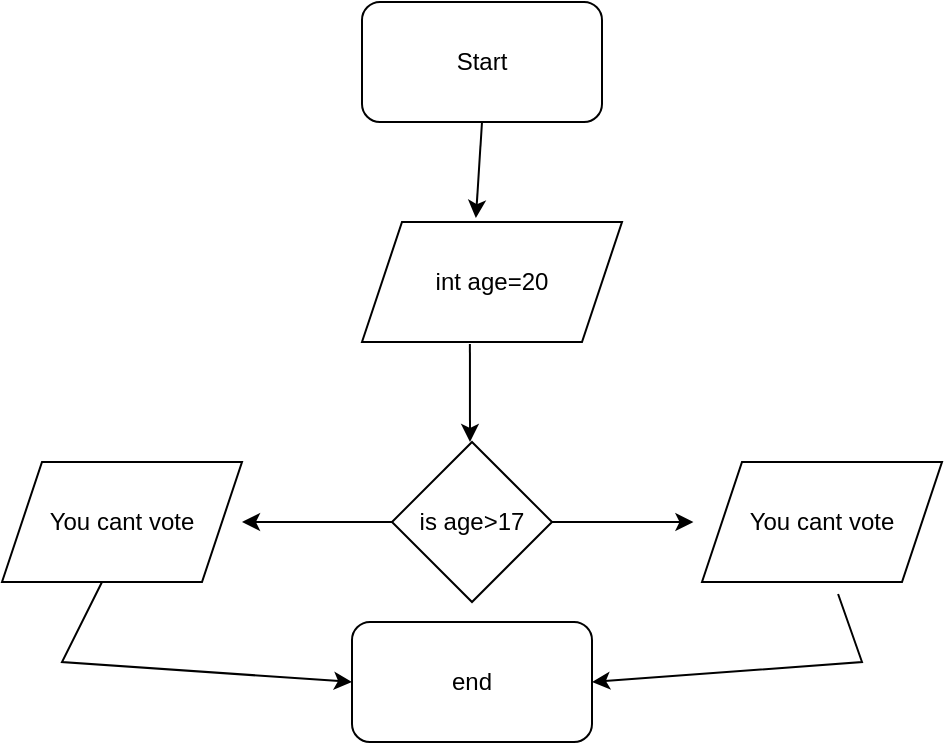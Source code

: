<mxfile version="20.4.1" type="github">
  <diagram id="4Gk-r4VhsQIBWkwSeejy" name="Page-1">
    <mxGraphModel dx="868" dy="474" grid="1" gridSize="10" guides="1" tooltips="1" connect="1" arrows="1" fold="1" page="1" pageScale="1" pageWidth="850" pageHeight="1100" math="0" shadow="0">
      <root>
        <mxCell id="0" />
        <mxCell id="1" parent="0" />
        <mxCell id="OJUEyB1cuBqhLDd4dxzD-3" value="Start" style="rounded=1;whiteSpace=wrap;html=1;" vertex="1" parent="1">
          <mxGeometry x="330" y="30" width="120" height="60" as="geometry" />
        </mxCell>
        <mxCell id="OJUEyB1cuBqhLDd4dxzD-4" value="" style="endArrow=classic;html=1;rounded=0;exitX=0.5;exitY=1;exitDx=0;exitDy=0;entryX=0.438;entryY=-0.033;entryDx=0;entryDy=0;entryPerimeter=0;" edge="1" parent="1" source="OJUEyB1cuBqhLDd4dxzD-3" target="OJUEyB1cuBqhLDd4dxzD-5">
          <mxGeometry width="50" height="50" relative="1" as="geometry">
            <mxPoint x="380" y="140" as="sourcePoint" />
            <mxPoint x="390" y="130" as="targetPoint" />
          </mxGeometry>
        </mxCell>
        <mxCell id="OJUEyB1cuBqhLDd4dxzD-5" value="int age=20" style="shape=parallelogram;perimeter=parallelogramPerimeter;whiteSpace=wrap;html=1;fixedSize=1;" vertex="1" parent="1">
          <mxGeometry x="330" y="140" width="130" height="60" as="geometry" />
        </mxCell>
        <mxCell id="OJUEyB1cuBqhLDd4dxzD-6" value="" style="endArrow=classic;html=1;rounded=0;exitX=0.415;exitY=1.017;exitDx=0;exitDy=0;exitPerimeter=0;" edge="1" parent="1" source="OJUEyB1cuBqhLDd4dxzD-5">
          <mxGeometry width="50" height="50" relative="1" as="geometry">
            <mxPoint x="370" y="250" as="sourcePoint" />
            <mxPoint x="384" y="250" as="targetPoint" />
          </mxGeometry>
        </mxCell>
        <mxCell id="OJUEyB1cuBqhLDd4dxzD-7" value="is age&amp;gt;17" style="rhombus;whiteSpace=wrap;html=1;" vertex="1" parent="1">
          <mxGeometry x="345" y="250" width="80" height="80" as="geometry" />
        </mxCell>
        <mxCell id="OJUEyB1cuBqhLDd4dxzD-9" value="" style="endArrow=classic;html=1;rounded=0;" edge="1" parent="1" source="OJUEyB1cuBqhLDd4dxzD-7">
          <mxGeometry width="50" height="50" relative="1" as="geometry">
            <mxPoint x="425" y="340" as="sourcePoint" />
            <mxPoint x="495.711" y="290" as="targetPoint" />
          </mxGeometry>
        </mxCell>
        <mxCell id="OJUEyB1cuBqhLDd4dxzD-10" value="You cant vote" style="shape=parallelogram;perimeter=parallelogramPerimeter;whiteSpace=wrap;html=1;fixedSize=1;" vertex="1" parent="1">
          <mxGeometry x="500" y="260" width="120" height="60" as="geometry" />
        </mxCell>
        <mxCell id="OJUEyB1cuBqhLDd4dxzD-12" value="" style="endArrow=classic;html=1;rounded=0;exitX=0;exitY=0.5;exitDx=0;exitDy=0;" edge="1" parent="1" source="OJUEyB1cuBqhLDd4dxzD-7">
          <mxGeometry width="50" height="50" relative="1" as="geometry">
            <mxPoint x="290" y="320" as="sourcePoint" />
            <mxPoint x="270" y="290" as="targetPoint" />
          </mxGeometry>
        </mxCell>
        <mxCell id="OJUEyB1cuBqhLDd4dxzD-13" value="You cant vote" style="shape=parallelogram;perimeter=parallelogramPerimeter;whiteSpace=wrap;html=1;fixedSize=1;" vertex="1" parent="1">
          <mxGeometry x="150" y="260" width="120" height="60" as="geometry" />
        </mxCell>
        <mxCell id="OJUEyB1cuBqhLDd4dxzD-14" value="" style="endArrow=classic;html=1;rounded=0;entryX=0;entryY=0.5;entryDx=0;entryDy=0;" edge="1" parent="1" target="OJUEyB1cuBqhLDd4dxzD-16">
          <mxGeometry width="50" height="50" relative="1" as="geometry">
            <mxPoint x="200" y="320" as="sourcePoint" />
            <mxPoint x="340" y="360" as="targetPoint" />
            <Array as="points">
              <mxPoint x="180" y="360" />
            </Array>
          </mxGeometry>
        </mxCell>
        <mxCell id="OJUEyB1cuBqhLDd4dxzD-15" value="" style="endArrow=classic;html=1;rounded=0;exitX=0.567;exitY=1.1;exitDx=0;exitDy=0;exitPerimeter=0;entryX=1;entryY=0.5;entryDx=0;entryDy=0;" edge="1" parent="1" source="OJUEyB1cuBqhLDd4dxzD-10" target="OJUEyB1cuBqhLDd4dxzD-16">
          <mxGeometry width="50" height="50" relative="1" as="geometry">
            <mxPoint x="470" y="400" as="sourcePoint" />
            <mxPoint x="570" y="350" as="targetPoint" />
            <Array as="points">
              <mxPoint x="580" y="360" />
            </Array>
          </mxGeometry>
        </mxCell>
        <mxCell id="OJUEyB1cuBqhLDd4dxzD-16" value="end" style="rounded=1;whiteSpace=wrap;html=1;sketch=0;glass=0;" vertex="1" parent="1">
          <mxGeometry x="325" y="340" width="120" height="60" as="geometry" />
        </mxCell>
      </root>
    </mxGraphModel>
  </diagram>
</mxfile>

